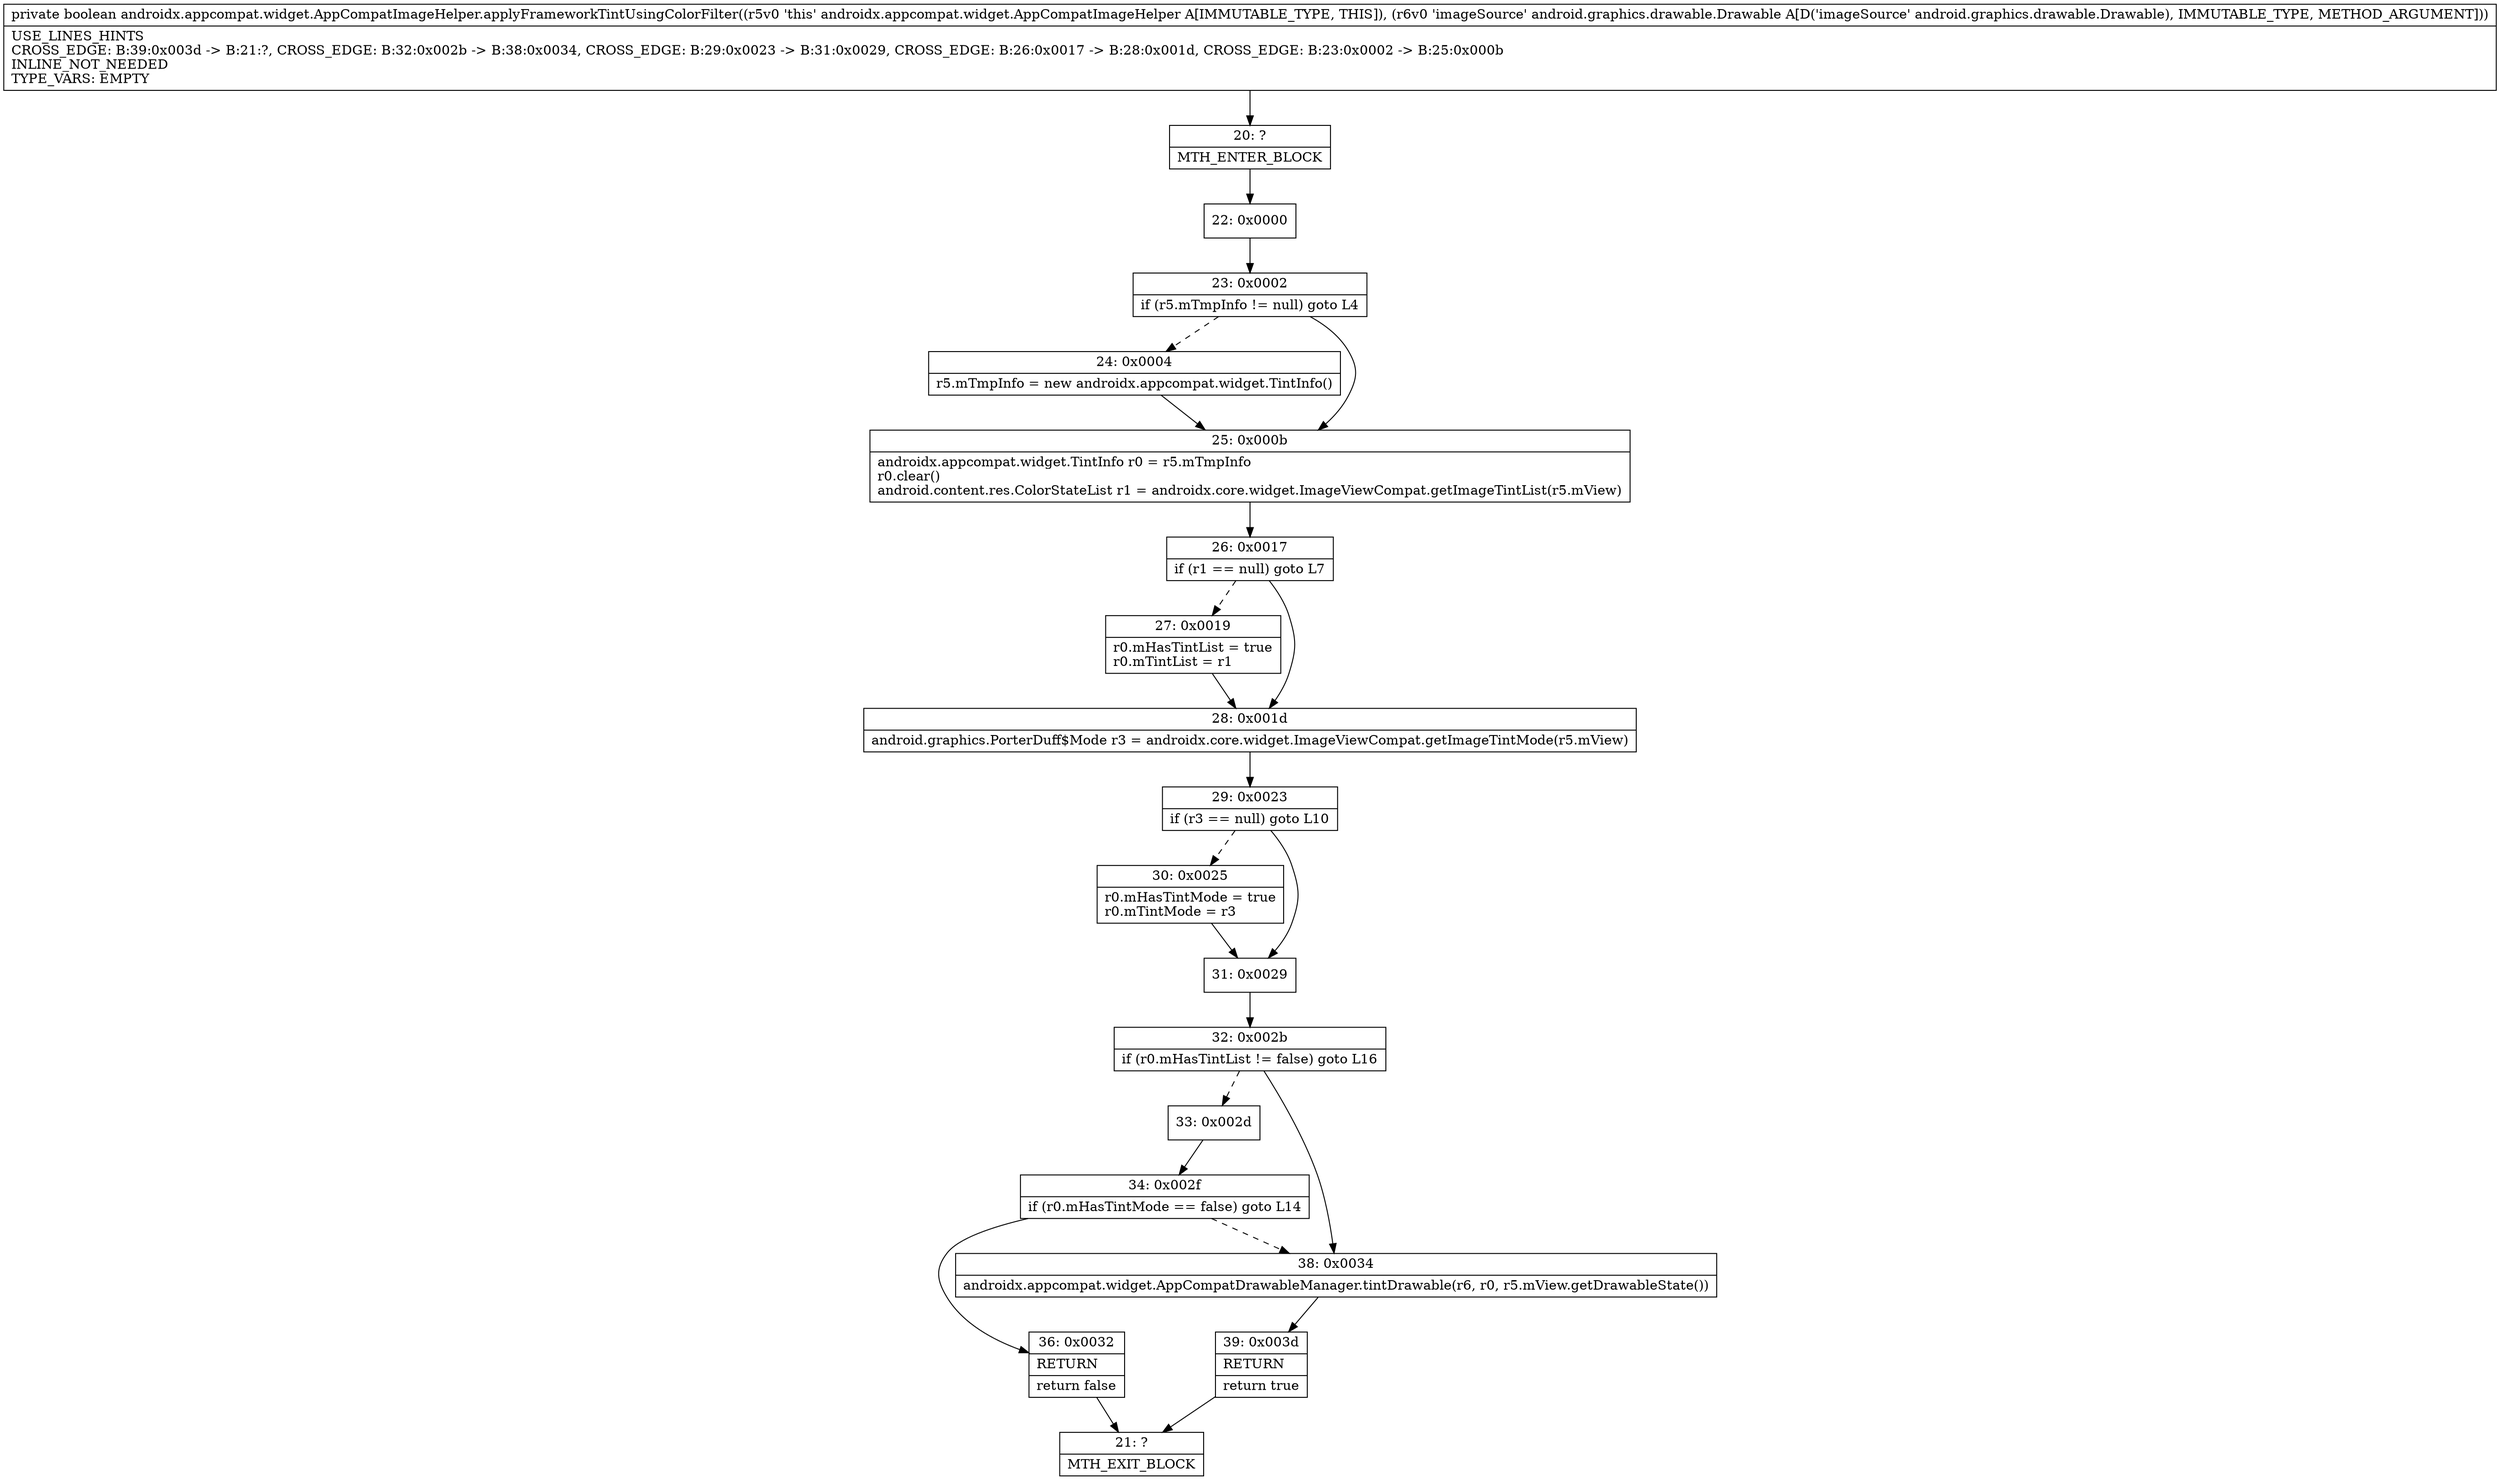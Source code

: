 digraph "CFG forandroidx.appcompat.widget.AppCompatImageHelper.applyFrameworkTintUsingColorFilter(Landroid\/graphics\/drawable\/Drawable;)Z" {
Node_20 [shape=record,label="{20\:\ ?|MTH_ENTER_BLOCK\l}"];
Node_22 [shape=record,label="{22\:\ 0x0000}"];
Node_23 [shape=record,label="{23\:\ 0x0002|if (r5.mTmpInfo != null) goto L4\l}"];
Node_24 [shape=record,label="{24\:\ 0x0004|r5.mTmpInfo = new androidx.appcompat.widget.TintInfo()\l}"];
Node_25 [shape=record,label="{25\:\ 0x000b|androidx.appcompat.widget.TintInfo r0 = r5.mTmpInfo\lr0.clear()\landroid.content.res.ColorStateList r1 = androidx.core.widget.ImageViewCompat.getImageTintList(r5.mView)\l}"];
Node_26 [shape=record,label="{26\:\ 0x0017|if (r1 == null) goto L7\l}"];
Node_27 [shape=record,label="{27\:\ 0x0019|r0.mHasTintList = true\lr0.mTintList = r1\l}"];
Node_28 [shape=record,label="{28\:\ 0x001d|android.graphics.PorterDuff$Mode r3 = androidx.core.widget.ImageViewCompat.getImageTintMode(r5.mView)\l}"];
Node_29 [shape=record,label="{29\:\ 0x0023|if (r3 == null) goto L10\l}"];
Node_30 [shape=record,label="{30\:\ 0x0025|r0.mHasTintMode = true\lr0.mTintMode = r3\l}"];
Node_31 [shape=record,label="{31\:\ 0x0029}"];
Node_32 [shape=record,label="{32\:\ 0x002b|if (r0.mHasTintList != false) goto L16\l}"];
Node_33 [shape=record,label="{33\:\ 0x002d}"];
Node_34 [shape=record,label="{34\:\ 0x002f|if (r0.mHasTintMode == false) goto L14\l}"];
Node_36 [shape=record,label="{36\:\ 0x0032|RETURN\l|return false\l}"];
Node_21 [shape=record,label="{21\:\ ?|MTH_EXIT_BLOCK\l}"];
Node_38 [shape=record,label="{38\:\ 0x0034|androidx.appcompat.widget.AppCompatDrawableManager.tintDrawable(r6, r0, r5.mView.getDrawableState())\l}"];
Node_39 [shape=record,label="{39\:\ 0x003d|RETURN\l|return true\l}"];
MethodNode[shape=record,label="{private boolean androidx.appcompat.widget.AppCompatImageHelper.applyFrameworkTintUsingColorFilter((r5v0 'this' androidx.appcompat.widget.AppCompatImageHelper A[IMMUTABLE_TYPE, THIS]), (r6v0 'imageSource' android.graphics.drawable.Drawable A[D('imageSource' android.graphics.drawable.Drawable), IMMUTABLE_TYPE, METHOD_ARGUMENT]))  | USE_LINES_HINTS\lCROSS_EDGE: B:39:0x003d \-\> B:21:?, CROSS_EDGE: B:32:0x002b \-\> B:38:0x0034, CROSS_EDGE: B:29:0x0023 \-\> B:31:0x0029, CROSS_EDGE: B:26:0x0017 \-\> B:28:0x001d, CROSS_EDGE: B:23:0x0002 \-\> B:25:0x000b\lINLINE_NOT_NEEDED\lTYPE_VARS: EMPTY\l}"];
MethodNode -> Node_20;Node_20 -> Node_22;
Node_22 -> Node_23;
Node_23 -> Node_24[style=dashed];
Node_23 -> Node_25;
Node_24 -> Node_25;
Node_25 -> Node_26;
Node_26 -> Node_27[style=dashed];
Node_26 -> Node_28;
Node_27 -> Node_28;
Node_28 -> Node_29;
Node_29 -> Node_30[style=dashed];
Node_29 -> Node_31;
Node_30 -> Node_31;
Node_31 -> Node_32;
Node_32 -> Node_33[style=dashed];
Node_32 -> Node_38;
Node_33 -> Node_34;
Node_34 -> Node_36;
Node_34 -> Node_38[style=dashed];
Node_36 -> Node_21;
Node_38 -> Node_39;
Node_39 -> Node_21;
}

